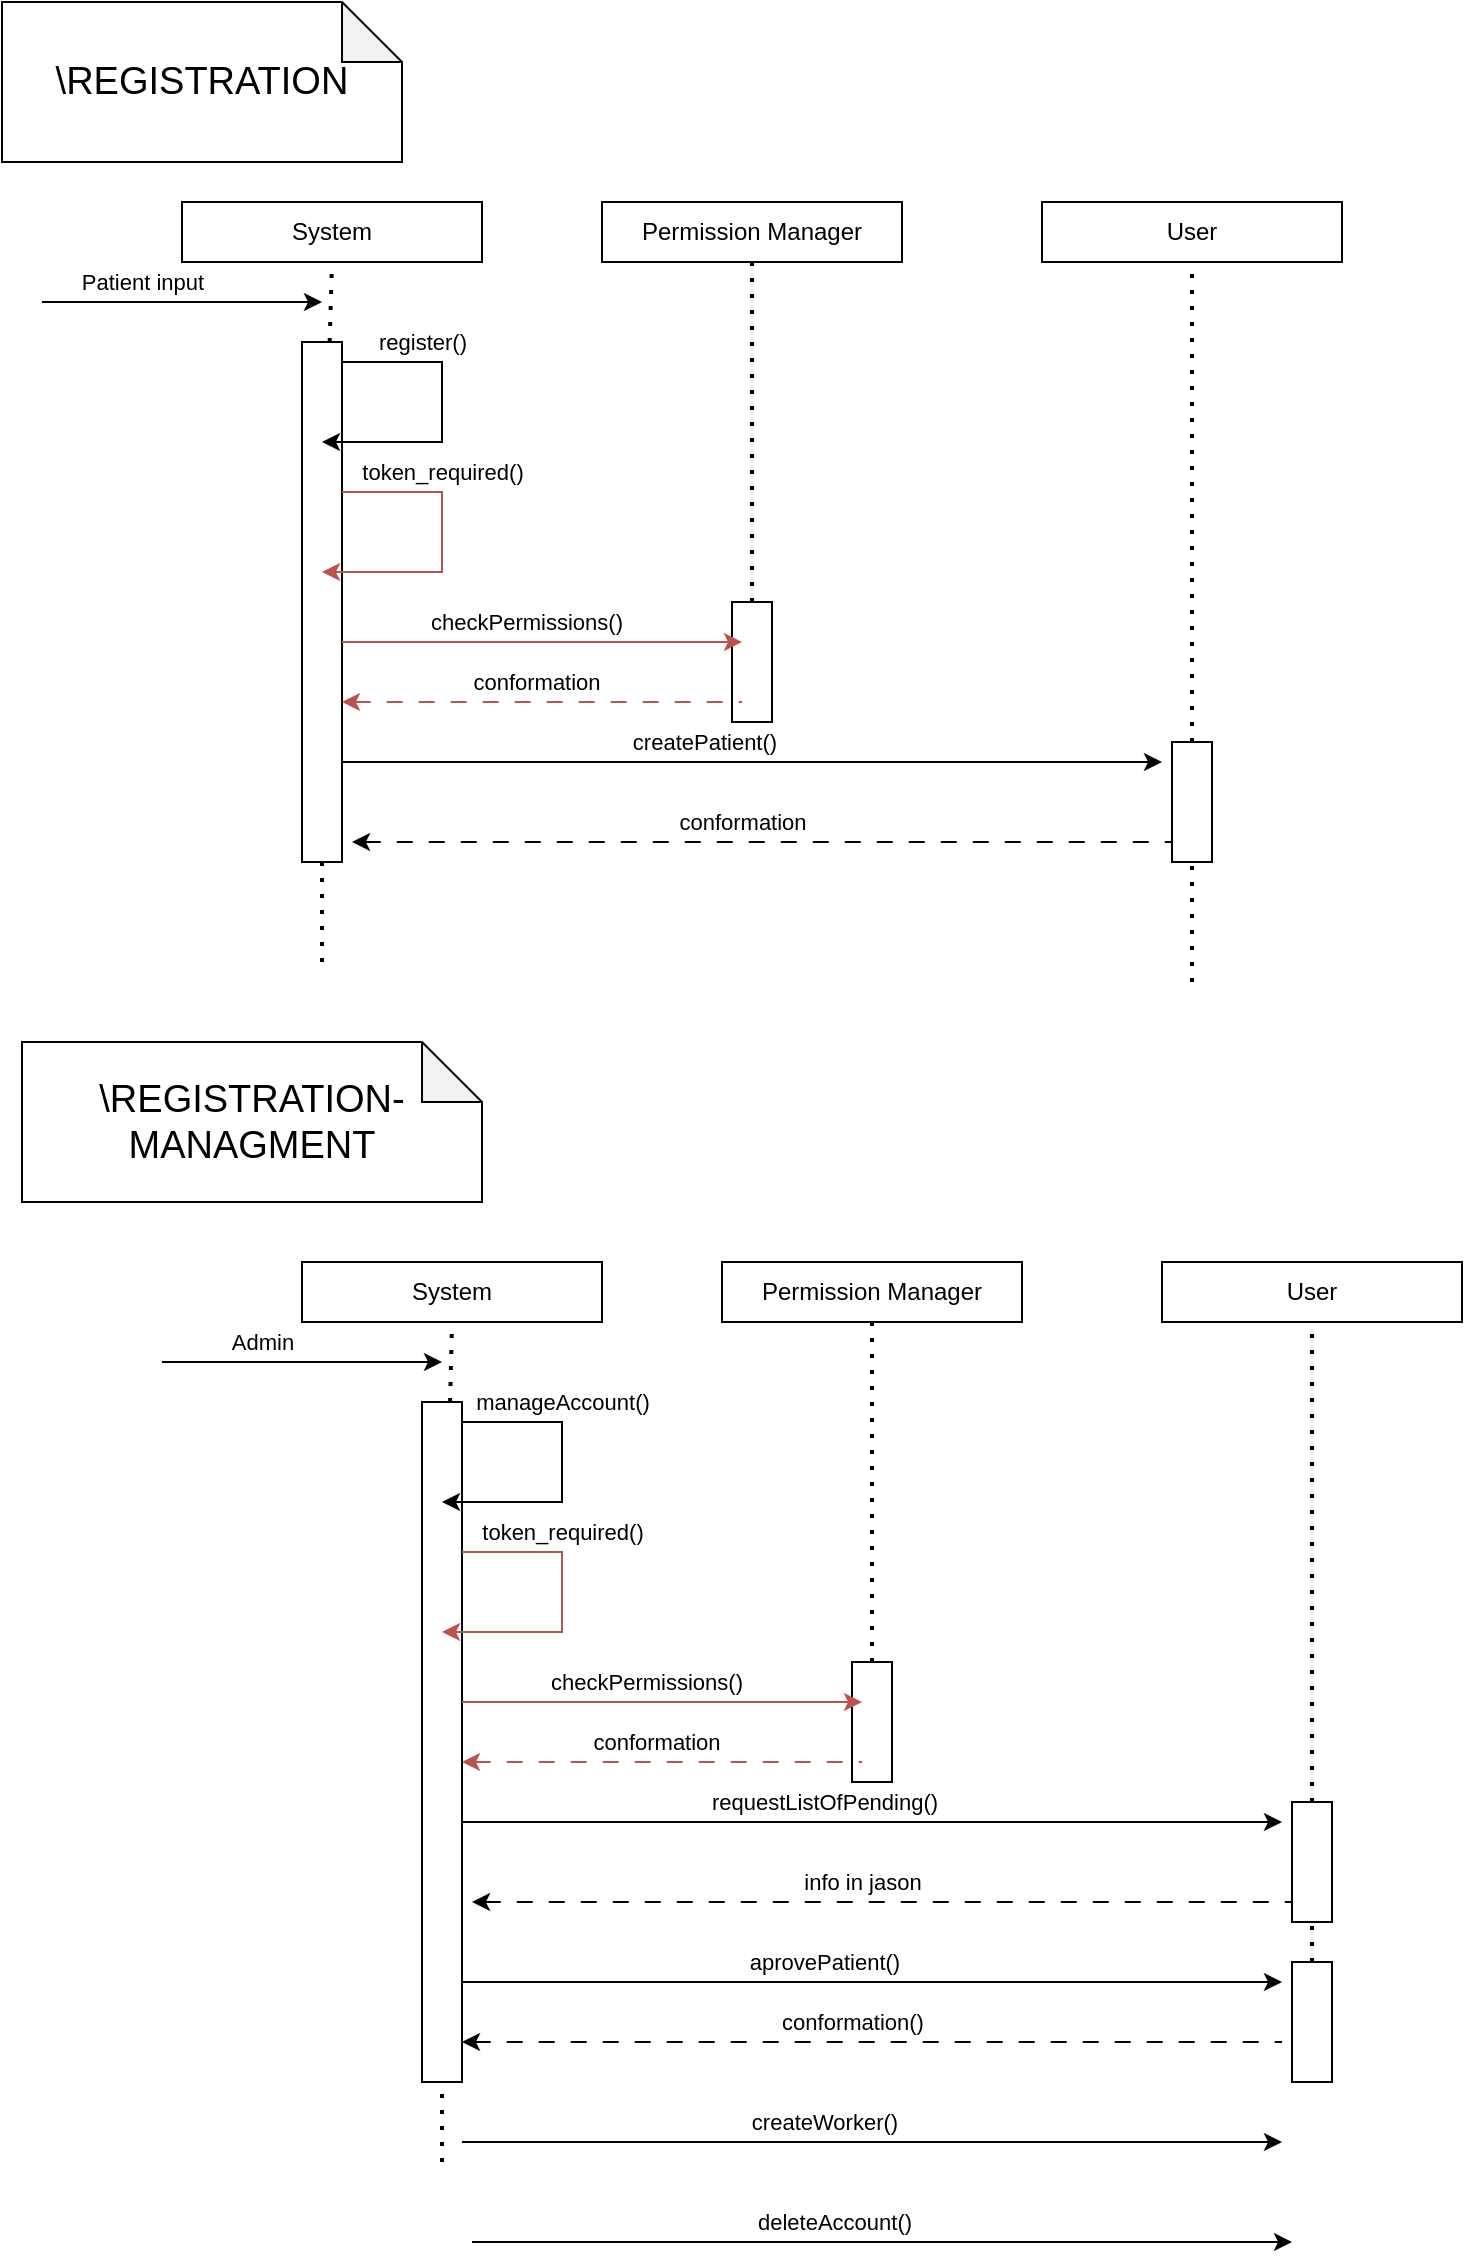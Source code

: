 <mxfile version="24.7.17">
  <diagram name="Page-1" id="Jv_TQmSTfyp_RUovjXyt">
    <mxGraphModel dx="1432" dy="746" grid="1" gridSize="10" guides="1" tooltips="1" connect="1" arrows="1" fold="1" page="1" pageScale="1" pageWidth="850" pageHeight="1100" math="0" shadow="0">
      <root>
        <mxCell id="0" />
        <mxCell id="1" parent="0" />
        <mxCell id="572e6RrC4S-16Fsk1-sK-1" value="" style="rounded=0;whiteSpace=wrap;html=1;" vertex="1" parent="1">
          <mxGeometry x="405" y="320" width="20" height="60" as="geometry" />
        </mxCell>
        <mxCell id="572e6RrC4S-16Fsk1-sK-2" value="" style="rounded=0;whiteSpace=wrap;html=1;" vertex="1" parent="1">
          <mxGeometry x="190" y="190" width="20" height="260" as="geometry" />
        </mxCell>
        <mxCell id="572e6RrC4S-16Fsk1-sK-3" value="System" style="rounded=0;whiteSpace=wrap;html=1;" vertex="1" parent="1">
          <mxGeometry x="130" y="120" width="150" height="30" as="geometry" />
        </mxCell>
        <mxCell id="572e6RrC4S-16Fsk1-sK-4" value="" style="endArrow=none;dashed=1;html=1;dashPattern=1 3;strokeWidth=2;rounded=0;entryX=0.5;entryY=1;entryDx=0;entryDy=0;" edge="1" parent="1" source="572e6RrC4S-16Fsk1-sK-2" target="572e6RrC4S-16Fsk1-sK-3">
          <mxGeometry width="50" height="50" relative="1" as="geometry">
            <mxPoint x="205" y="610" as="sourcePoint" />
            <mxPoint x="470" y="290" as="targetPoint" />
          </mxGeometry>
        </mxCell>
        <mxCell id="572e6RrC4S-16Fsk1-sK-5" value="&lt;font style=&quot;font-size: 19px;&quot;&gt;\REGISTRATION&lt;/font&gt;" style="shape=note;whiteSpace=wrap;html=1;backgroundOutline=1;darkOpacity=0.05;" vertex="1" parent="1">
          <mxGeometry x="40" y="20" width="200" height="80" as="geometry" />
        </mxCell>
        <mxCell id="572e6RrC4S-16Fsk1-sK-6" value="" style="endArrow=classic;html=1;rounded=0;" edge="1" parent="1">
          <mxGeometry width="50" height="50" relative="1" as="geometry">
            <mxPoint x="60" y="170" as="sourcePoint" />
            <mxPoint x="200" y="170" as="targetPoint" />
          </mxGeometry>
        </mxCell>
        <mxCell id="572e6RrC4S-16Fsk1-sK-7" value="Patient input" style="edgeLabel;html=1;align=center;verticalAlign=middle;resizable=0;points=[];" vertex="1" connectable="0" parent="572e6RrC4S-16Fsk1-sK-6">
          <mxGeometry x="-0.612" y="-2" relative="1" as="geometry">
            <mxPoint x="23" y="-12" as="offset" />
          </mxGeometry>
        </mxCell>
        <mxCell id="572e6RrC4S-16Fsk1-sK-8" value="" style="endArrow=classic;html=1;rounded=0;" edge="1" parent="1">
          <mxGeometry width="50" height="50" relative="1" as="geometry">
            <mxPoint x="210" y="200" as="sourcePoint" />
            <mxPoint x="200" y="240" as="targetPoint" />
            <Array as="points">
              <mxPoint x="260" y="200" />
              <mxPoint x="260" y="240" />
            </Array>
          </mxGeometry>
        </mxCell>
        <mxCell id="572e6RrC4S-16Fsk1-sK-9" value="register()" style="edgeLabel;html=1;align=center;verticalAlign=middle;resizable=0;points=[];" vertex="1" connectable="0" parent="572e6RrC4S-16Fsk1-sK-8">
          <mxGeometry x="-0.612" y="-2" relative="1" as="geometry">
            <mxPoint x="11" y="-12" as="offset" />
          </mxGeometry>
        </mxCell>
        <mxCell id="572e6RrC4S-16Fsk1-sK-10" value="" style="endArrow=classic;html=1;rounded=0;" edge="1" parent="1">
          <mxGeometry width="50" height="50" relative="1" as="geometry">
            <mxPoint x="210" y="400" as="sourcePoint" />
            <mxPoint x="620" y="400" as="targetPoint" />
          </mxGeometry>
        </mxCell>
        <mxCell id="572e6RrC4S-16Fsk1-sK-11" value="createPatient()" style="edgeLabel;html=1;align=center;verticalAlign=middle;resizable=0;points=[];" vertex="1" connectable="0" parent="572e6RrC4S-16Fsk1-sK-10">
          <mxGeometry x="-0.612" y="-2" relative="1" as="geometry">
            <mxPoint x="101" y="-12" as="offset" />
          </mxGeometry>
        </mxCell>
        <mxCell id="572e6RrC4S-16Fsk1-sK-12" value="" style="endArrow=none;html=1;rounded=0;dashed=1;dashPattern=8 8;startArrow=classic;startFill=1;endFill=0;" edge="1" parent="1">
          <mxGeometry width="50" height="50" relative="1" as="geometry">
            <mxPoint x="215" y="440" as="sourcePoint" />
            <mxPoint x="625" y="440" as="targetPoint" />
          </mxGeometry>
        </mxCell>
        <mxCell id="572e6RrC4S-16Fsk1-sK-13" value="conformation" style="edgeLabel;html=1;align=center;verticalAlign=middle;resizable=0;points=[];" vertex="1" connectable="0" parent="572e6RrC4S-16Fsk1-sK-12">
          <mxGeometry x="0.297" y="2" relative="1" as="geometry">
            <mxPoint x="-71" y="-8" as="offset" />
          </mxGeometry>
        </mxCell>
        <mxCell id="572e6RrC4S-16Fsk1-sK-14" value="" style="endArrow=none;dashed=1;html=1;dashPattern=1 3;strokeWidth=2;rounded=0;entryX=0.5;entryY=1;entryDx=0;entryDy=0;" edge="1" parent="1" target="572e6RrC4S-16Fsk1-sK-2">
          <mxGeometry width="50" height="50" relative="1" as="geometry">
            <mxPoint x="200" y="500" as="sourcePoint" />
            <mxPoint x="205" y="150" as="targetPoint" />
          </mxGeometry>
        </mxCell>
        <mxCell id="572e6RrC4S-16Fsk1-sK-15" value="User" style="rounded=0;whiteSpace=wrap;html=1;" vertex="1" parent="1">
          <mxGeometry x="560" y="120" width="150" height="30" as="geometry" />
        </mxCell>
        <mxCell id="572e6RrC4S-16Fsk1-sK-16" value="" style="endArrow=none;dashed=1;html=1;dashPattern=1 3;strokeWidth=2;rounded=0;entryX=0.5;entryY=1;entryDx=0;entryDy=0;" edge="1" parent="1" source="572e6RrC4S-16Fsk1-sK-18" target="572e6RrC4S-16Fsk1-sK-15">
          <mxGeometry width="50" height="50" relative="1" as="geometry">
            <mxPoint x="635" y="660" as="sourcePoint" />
            <mxPoint x="630" y="260" as="targetPoint" />
          </mxGeometry>
        </mxCell>
        <mxCell id="572e6RrC4S-16Fsk1-sK-17" value="" style="endArrow=none;dashed=1;html=1;dashPattern=1 3;strokeWidth=2;rounded=0;entryX=0.5;entryY=1;entryDx=0;entryDy=0;" edge="1" parent="1" target="572e6RrC4S-16Fsk1-sK-18">
          <mxGeometry width="50" height="50" relative="1" as="geometry">
            <mxPoint x="635" y="510" as="sourcePoint" />
            <mxPoint x="635" y="150" as="targetPoint" />
          </mxGeometry>
        </mxCell>
        <mxCell id="572e6RrC4S-16Fsk1-sK-18" value="" style="rounded=0;whiteSpace=wrap;html=1;" vertex="1" parent="1">
          <mxGeometry x="625" y="390" width="20" height="60" as="geometry" />
        </mxCell>
        <mxCell id="572e6RrC4S-16Fsk1-sK-19" value="" style="endArrow=classic;html=1;rounded=0;fillColor=#f8cecc;strokeColor=#b85450;" edge="1" parent="1">
          <mxGeometry width="50" height="50" relative="1" as="geometry">
            <mxPoint x="210" y="265" as="sourcePoint" />
            <mxPoint x="200" y="305" as="targetPoint" />
            <Array as="points">
              <mxPoint x="260" y="265" />
              <mxPoint x="260" y="305" />
            </Array>
          </mxGeometry>
        </mxCell>
        <mxCell id="572e6RrC4S-16Fsk1-sK-20" value="token_required()" style="edgeLabel;html=1;align=center;verticalAlign=middle;resizable=0;points=[];" vertex="1" connectable="0" parent="572e6RrC4S-16Fsk1-sK-19">
          <mxGeometry x="-0.612" y="-2" relative="1" as="geometry">
            <mxPoint x="21" y="-12" as="offset" />
          </mxGeometry>
        </mxCell>
        <mxCell id="572e6RrC4S-16Fsk1-sK-21" value="Permission Manager" style="rounded=0;whiteSpace=wrap;html=1;" vertex="1" parent="1">
          <mxGeometry x="340" y="120" width="150" height="30" as="geometry" />
        </mxCell>
        <mxCell id="572e6RrC4S-16Fsk1-sK-22" value="" style="endArrow=none;dashed=1;html=1;dashPattern=1 3;strokeWidth=2;rounded=0;entryX=0.5;entryY=1;entryDx=0;entryDy=0;" edge="1" parent="1" source="572e6RrC4S-16Fsk1-sK-1" target="572e6RrC4S-16Fsk1-sK-21">
          <mxGeometry width="50" height="50" relative="1" as="geometry">
            <mxPoint x="420" y="610" as="sourcePoint" />
            <mxPoint x="410" y="260" as="targetPoint" />
          </mxGeometry>
        </mxCell>
        <mxCell id="572e6RrC4S-16Fsk1-sK-23" value="" style="endArrow=classic;html=1;rounded=0;fillColor=#f8cecc;strokeColor=#b85450;" edge="1" parent="1">
          <mxGeometry width="50" height="50" relative="1" as="geometry">
            <mxPoint x="210" y="340" as="sourcePoint" />
            <mxPoint x="410" y="340" as="targetPoint" />
          </mxGeometry>
        </mxCell>
        <mxCell id="572e6RrC4S-16Fsk1-sK-24" value="checkPermissions()" style="edgeLabel;html=1;align=center;verticalAlign=middle;resizable=0;points=[];" vertex="1" connectable="0" parent="572e6RrC4S-16Fsk1-sK-23">
          <mxGeometry x="-0.612" y="-2" relative="1" as="geometry">
            <mxPoint x="53" y="-12" as="offset" />
          </mxGeometry>
        </mxCell>
        <mxCell id="572e6RrC4S-16Fsk1-sK-25" value="" style="endArrow=none;html=1;rounded=0;dashed=1;dashPattern=8 8;startArrow=classic;startFill=1;endFill=0;fillColor=#f8cecc;strokeColor=#b85450;" edge="1" parent="1">
          <mxGeometry width="50" height="50" relative="1" as="geometry">
            <mxPoint x="210" y="370" as="sourcePoint" />
            <mxPoint x="410" y="370" as="targetPoint" />
          </mxGeometry>
        </mxCell>
        <mxCell id="572e6RrC4S-16Fsk1-sK-26" value="conformation" style="edgeLabel;html=1;align=center;verticalAlign=middle;resizable=0;points=[];" vertex="1" connectable="0" parent="572e6RrC4S-16Fsk1-sK-25">
          <mxGeometry x="0.297" y="2" relative="1" as="geometry">
            <mxPoint x="-33" y="-8" as="offset" />
          </mxGeometry>
        </mxCell>
        <mxCell id="572e6RrC4S-16Fsk1-sK-27" value="" style="endArrow=none;dashed=1;html=1;dashPattern=1 3;strokeWidth=2;rounded=0;entryX=0.5;entryY=1;entryDx=0;entryDy=0;exitX=0.5;exitY=1;exitDx=0;exitDy=0;" edge="1" parent="1" source="572e6RrC4S-16Fsk1-sK-1" target="572e6RrC4S-16Fsk1-sK-1">
          <mxGeometry width="50" height="50" relative="1" as="geometry">
            <mxPoint x="415" y="480" as="sourcePoint" />
            <mxPoint x="415" y="150" as="targetPoint" />
          </mxGeometry>
        </mxCell>
        <mxCell id="572e6RrC4S-16Fsk1-sK-28" value="&lt;font style=&quot;font-size: 19px;&quot;&gt;\REGISTRATION-MANAGMENT&lt;/font&gt;" style="shape=note;whiteSpace=wrap;html=1;backgroundOutline=1;darkOpacity=0.05;" vertex="1" parent="1">
          <mxGeometry x="50" y="540" width="230" height="80" as="geometry" />
        </mxCell>
        <mxCell id="572e6RrC4S-16Fsk1-sK-29" value="" style="rounded=0;whiteSpace=wrap;html=1;" vertex="1" parent="1">
          <mxGeometry x="465" y="850" width="20" height="60" as="geometry" />
        </mxCell>
        <mxCell id="572e6RrC4S-16Fsk1-sK-30" value="" style="rounded=0;whiteSpace=wrap;html=1;" vertex="1" parent="1">
          <mxGeometry x="250" y="720" width="20" height="340" as="geometry" />
        </mxCell>
        <mxCell id="572e6RrC4S-16Fsk1-sK-31" value="System" style="rounded=0;whiteSpace=wrap;html=1;" vertex="1" parent="1">
          <mxGeometry x="190" y="650" width="150" height="30" as="geometry" />
        </mxCell>
        <mxCell id="572e6RrC4S-16Fsk1-sK-32" value="" style="endArrow=none;dashed=1;html=1;dashPattern=1 3;strokeWidth=2;rounded=0;entryX=0.5;entryY=1;entryDx=0;entryDy=0;" edge="1" parent="1" source="572e6RrC4S-16Fsk1-sK-30" target="572e6RrC4S-16Fsk1-sK-31">
          <mxGeometry width="50" height="50" relative="1" as="geometry">
            <mxPoint x="265" y="1140" as="sourcePoint" />
            <mxPoint x="530" y="820" as="targetPoint" />
          </mxGeometry>
        </mxCell>
        <mxCell id="572e6RrC4S-16Fsk1-sK-33" value="" style="endArrow=classic;html=1;rounded=0;" edge="1" parent="1">
          <mxGeometry width="50" height="50" relative="1" as="geometry">
            <mxPoint x="120" y="700" as="sourcePoint" />
            <mxPoint x="260" y="700" as="targetPoint" />
          </mxGeometry>
        </mxCell>
        <mxCell id="572e6RrC4S-16Fsk1-sK-34" value="Admin" style="edgeLabel;html=1;align=center;verticalAlign=middle;resizable=0;points=[];" vertex="1" connectable="0" parent="572e6RrC4S-16Fsk1-sK-33">
          <mxGeometry x="-0.612" y="-2" relative="1" as="geometry">
            <mxPoint x="23" y="-12" as="offset" />
          </mxGeometry>
        </mxCell>
        <mxCell id="572e6RrC4S-16Fsk1-sK-35" value="" style="endArrow=classic;html=1;rounded=0;" edge="1" parent="1">
          <mxGeometry width="50" height="50" relative="1" as="geometry">
            <mxPoint x="270" y="730" as="sourcePoint" />
            <mxPoint x="260" y="770" as="targetPoint" />
            <Array as="points">
              <mxPoint x="320" y="730" />
              <mxPoint x="320" y="770" />
            </Array>
          </mxGeometry>
        </mxCell>
        <mxCell id="572e6RrC4S-16Fsk1-sK-36" value="manageAccount()" style="edgeLabel;html=1;align=center;verticalAlign=middle;resizable=0;points=[];" vertex="1" connectable="0" parent="572e6RrC4S-16Fsk1-sK-35">
          <mxGeometry x="-0.612" y="-2" relative="1" as="geometry">
            <mxPoint x="21" y="-12" as="offset" />
          </mxGeometry>
        </mxCell>
        <mxCell id="572e6RrC4S-16Fsk1-sK-37" value="" style="endArrow=classic;html=1;rounded=0;" edge="1" parent="1">
          <mxGeometry width="50" height="50" relative="1" as="geometry">
            <mxPoint x="270" y="930" as="sourcePoint" />
            <mxPoint x="680" y="930" as="targetPoint" />
          </mxGeometry>
        </mxCell>
        <mxCell id="572e6RrC4S-16Fsk1-sK-38" value="requestListOfPending()" style="edgeLabel;html=1;align=center;verticalAlign=middle;resizable=0;points=[];" vertex="1" connectable="0" parent="572e6RrC4S-16Fsk1-sK-37">
          <mxGeometry x="-0.612" y="-2" relative="1" as="geometry">
            <mxPoint x="101" y="-12" as="offset" />
          </mxGeometry>
        </mxCell>
        <mxCell id="572e6RrC4S-16Fsk1-sK-39" value="" style="endArrow=none;html=1;rounded=0;dashed=1;dashPattern=8 8;startArrow=classic;startFill=1;endFill=0;" edge="1" parent="1">
          <mxGeometry width="50" height="50" relative="1" as="geometry">
            <mxPoint x="275" y="970" as="sourcePoint" />
            <mxPoint x="685" y="970" as="targetPoint" />
          </mxGeometry>
        </mxCell>
        <mxCell id="572e6RrC4S-16Fsk1-sK-40" value="info in jason" style="edgeLabel;html=1;align=center;verticalAlign=middle;resizable=0;points=[];" vertex="1" connectable="0" parent="572e6RrC4S-16Fsk1-sK-39">
          <mxGeometry x="0.297" y="2" relative="1" as="geometry">
            <mxPoint x="-71" y="-8" as="offset" />
          </mxGeometry>
        </mxCell>
        <mxCell id="572e6RrC4S-16Fsk1-sK-41" value="" style="endArrow=none;dashed=1;html=1;dashPattern=1 3;strokeWidth=2;rounded=0;entryX=0.5;entryY=1;entryDx=0;entryDy=0;" edge="1" parent="1" target="572e6RrC4S-16Fsk1-sK-30">
          <mxGeometry width="50" height="50" relative="1" as="geometry">
            <mxPoint x="260" y="1100" as="sourcePoint" />
            <mxPoint x="265" y="680" as="targetPoint" />
          </mxGeometry>
        </mxCell>
        <mxCell id="572e6RrC4S-16Fsk1-sK-42" value="User" style="rounded=0;whiteSpace=wrap;html=1;" vertex="1" parent="1">
          <mxGeometry x="620" y="650" width="150" height="30" as="geometry" />
        </mxCell>
        <mxCell id="572e6RrC4S-16Fsk1-sK-43" value="" style="endArrow=none;dashed=1;html=1;dashPattern=1 3;strokeWidth=2;rounded=0;entryX=0.5;entryY=1;entryDx=0;entryDy=0;" edge="1" parent="1" source="572e6RrC4S-16Fsk1-sK-45" target="572e6RrC4S-16Fsk1-sK-42">
          <mxGeometry width="50" height="50" relative="1" as="geometry">
            <mxPoint x="695" y="1190" as="sourcePoint" />
            <mxPoint x="690" y="790" as="targetPoint" />
          </mxGeometry>
        </mxCell>
        <mxCell id="572e6RrC4S-16Fsk1-sK-44" value="" style="endArrow=none;dashed=1;html=1;dashPattern=1 3;strokeWidth=2;rounded=0;entryX=0.5;entryY=1;entryDx=0;entryDy=0;" edge="1" parent="1" target="572e6RrC4S-16Fsk1-sK-45">
          <mxGeometry width="50" height="50" relative="1" as="geometry">
            <mxPoint x="695" y="1040" as="sourcePoint" />
            <mxPoint x="695" y="680" as="targetPoint" />
          </mxGeometry>
        </mxCell>
        <mxCell id="572e6RrC4S-16Fsk1-sK-45" value="" style="rounded=0;whiteSpace=wrap;html=1;" vertex="1" parent="1">
          <mxGeometry x="685" y="920" width="20" height="60" as="geometry" />
        </mxCell>
        <mxCell id="572e6RrC4S-16Fsk1-sK-46" value="" style="endArrow=classic;html=1;rounded=0;fillColor=#f8cecc;strokeColor=#b85450;" edge="1" parent="1">
          <mxGeometry width="50" height="50" relative="1" as="geometry">
            <mxPoint x="270" y="795" as="sourcePoint" />
            <mxPoint x="260" y="835" as="targetPoint" />
            <Array as="points">
              <mxPoint x="320" y="795" />
              <mxPoint x="320" y="835" />
            </Array>
          </mxGeometry>
        </mxCell>
        <mxCell id="572e6RrC4S-16Fsk1-sK-47" value="token_required()" style="edgeLabel;html=1;align=center;verticalAlign=middle;resizable=0;points=[];" vertex="1" connectable="0" parent="572e6RrC4S-16Fsk1-sK-46">
          <mxGeometry x="-0.612" y="-2" relative="1" as="geometry">
            <mxPoint x="21" y="-12" as="offset" />
          </mxGeometry>
        </mxCell>
        <mxCell id="572e6RrC4S-16Fsk1-sK-48" value="Permission Manager" style="rounded=0;whiteSpace=wrap;html=1;" vertex="1" parent="1">
          <mxGeometry x="400" y="650" width="150" height="30" as="geometry" />
        </mxCell>
        <mxCell id="572e6RrC4S-16Fsk1-sK-49" value="" style="endArrow=none;dashed=1;html=1;dashPattern=1 3;strokeWidth=2;rounded=0;entryX=0.5;entryY=1;entryDx=0;entryDy=0;" edge="1" parent="1" source="572e6RrC4S-16Fsk1-sK-29" target="572e6RrC4S-16Fsk1-sK-48">
          <mxGeometry width="50" height="50" relative="1" as="geometry">
            <mxPoint x="480" y="1140" as="sourcePoint" />
            <mxPoint x="470" y="790" as="targetPoint" />
          </mxGeometry>
        </mxCell>
        <mxCell id="572e6RrC4S-16Fsk1-sK-50" value="" style="endArrow=classic;html=1;rounded=0;fillColor=#f8cecc;strokeColor=#b85450;" edge="1" parent="1">
          <mxGeometry width="50" height="50" relative="1" as="geometry">
            <mxPoint x="270" y="870" as="sourcePoint" />
            <mxPoint x="470" y="870" as="targetPoint" />
          </mxGeometry>
        </mxCell>
        <mxCell id="572e6RrC4S-16Fsk1-sK-51" value="checkPermissions()" style="edgeLabel;html=1;align=center;verticalAlign=middle;resizable=0;points=[];" vertex="1" connectable="0" parent="572e6RrC4S-16Fsk1-sK-50">
          <mxGeometry x="-0.612" y="-2" relative="1" as="geometry">
            <mxPoint x="53" y="-12" as="offset" />
          </mxGeometry>
        </mxCell>
        <mxCell id="572e6RrC4S-16Fsk1-sK-52" value="" style="endArrow=none;html=1;rounded=0;dashed=1;dashPattern=8 8;startArrow=classic;startFill=1;endFill=0;fillColor=#f8cecc;strokeColor=#b85450;" edge="1" parent="1">
          <mxGeometry width="50" height="50" relative="1" as="geometry">
            <mxPoint x="270" y="900" as="sourcePoint" />
            <mxPoint x="470" y="900" as="targetPoint" />
          </mxGeometry>
        </mxCell>
        <mxCell id="572e6RrC4S-16Fsk1-sK-53" value="conformation" style="edgeLabel;html=1;align=center;verticalAlign=middle;resizable=0;points=[];" vertex="1" connectable="0" parent="572e6RrC4S-16Fsk1-sK-52">
          <mxGeometry x="0.297" y="2" relative="1" as="geometry">
            <mxPoint x="-33" y="-8" as="offset" />
          </mxGeometry>
        </mxCell>
        <mxCell id="572e6RrC4S-16Fsk1-sK-54" value="" style="endArrow=none;dashed=1;html=1;dashPattern=1 3;strokeWidth=2;rounded=0;entryX=0.5;entryY=1;entryDx=0;entryDy=0;exitX=0.5;exitY=1;exitDx=0;exitDy=0;" edge="1" parent="1" source="572e6RrC4S-16Fsk1-sK-29" target="572e6RrC4S-16Fsk1-sK-29">
          <mxGeometry width="50" height="50" relative="1" as="geometry">
            <mxPoint x="475" y="1010" as="sourcePoint" />
            <mxPoint x="475" y="680" as="targetPoint" />
          </mxGeometry>
        </mxCell>
        <mxCell id="572e6RrC4S-16Fsk1-sK-55" value="" style="endArrow=classic;html=1;rounded=0;" edge="1" parent="1">
          <mxGeometry width="50" height="50" relative="1" as="geometry">
            <mxPoint x="270" y="1010" as="sourcePoint" />
            <mxPoint x="680" y="1010" as="targetPoint" />
          </mxGeometry>
        </mxCell>
        <mxCell id="572e6RrC4S-16Fsk1-sK-56" value="aprovePatient()" style="edgeLabel;html=1;align=center;verticalAlign=middle;resizable=0;points=[];" vertex="1" connectable="0" parent="572e6RrC4S-16Fsk1-sK-55">
          <mxGeometry x="-0.612" y="-2" relative="1" as="geometry">
            <mxPoint x="101" y="-12" as="offset" />
          </mxGeometry>
        </mxCell>
        <mxCell id="572e6RrC4S-16Fsk1-sK-57" value="" style="rounded=0;whiteSpace=wrap;html=1;" vertex="1" parent="1">
          <mxGeometry x="685" y="1000" width="20" height="60" as="geometry" />
        </mxCell>
        <mxCell id="572e6RrC4S-16Fsk1-sK-58" value="" style="endArrow=none;html=1;rounded=0;dashed=1;dashPattern=8 8;startArrow=classic;startFill=1;endFill=0;" edge="1" parent="1">
          <mxGeometry width="50" height="50" relative="1" as="geometry">
            <mxPoint x="270" y="1040" as="sourcePoint" />
            <mxPoint x="680" y="1040" as="targetPoint" />
          </mxGeometry>
        </mxCell>
        <mxCell id="572e6RrC4S-16Fsk1-sK-59" value="conformation()" style="edgeLabel;html=1;align=center;verticalAlign=middle;resizable=0;points=[];" vertex="1" connectable="0" parent="572e6RrC4S-16Fsk1-sK-58">
          <mxGeometry x="0.297" y="2" relative="1" as="geometry">
            <mxPoint x="-71" y="-8" as="offset" />
          </mxGeometry>
        </mxCell>
        <mxCell id="572e6RrC4S-16Fsk1-sK-60" value="" style="endArrow=classic;html=1;rounded=0;" edge="1" parent="1">
          <mxGeometry width="50" height="50" relative="1" as="geometry">
            <mxPoint x="270" y="1090" as="sourcePoint" />
            <mxPoint x="680" y="1090" as="targetPoint" />
          </mxGeometry>
        </mxCell>
        <mxCell id="572e6RrC4S-16Fsk1-sK-61" value="createWorker()" style="edgeLabel;html=1;align=center;verticalAlign=middle;resizable=0;points=[];" vertex="1" connectable="0" parent="572e6RrC4S-16Fsk1-sK-60">
          <mxGeometry x="-0.612" y="-2" relative="1" as="geometry">
            <mxPoint x="101" y="-12" as="offset" />
          </mxGeometry>
        </mxCell>
        <mxCell id="572e6RrC4S-16Fsk1-sK-62" value="" style="endArrow=classic;html=1;rounded=0;" edge="1" parent="1">
          <mxGeometry width="50" height="50" relative="1" as="geometry">
            <mxPoint x="275" y="1140" as="sourcePoint" />
            <mxPoint x="685" y="1140" as="targetPoint" />
          </mxGeometry>
        </mxCell>
        <mxCell id="572e6RrC4S-16Fsk1-sK-63" value="deleteAccount()" style="edgeLabel;html=1;align=center;verticalAlign=middle;resizable=0;points=[];" vertex="1" connectable="0" parent="572e6RrC4S-16Fsk1-sK-62">
          <mxGeometry x="-0.612" y="-2" relative="1" as="geometry">
            <mxPoint x="101" y="-12" as="offset" />
          </mxGeometry>
        </mxCell>
      </root>
    </mxGraphModel>
  </diagram>
</mxfile>
